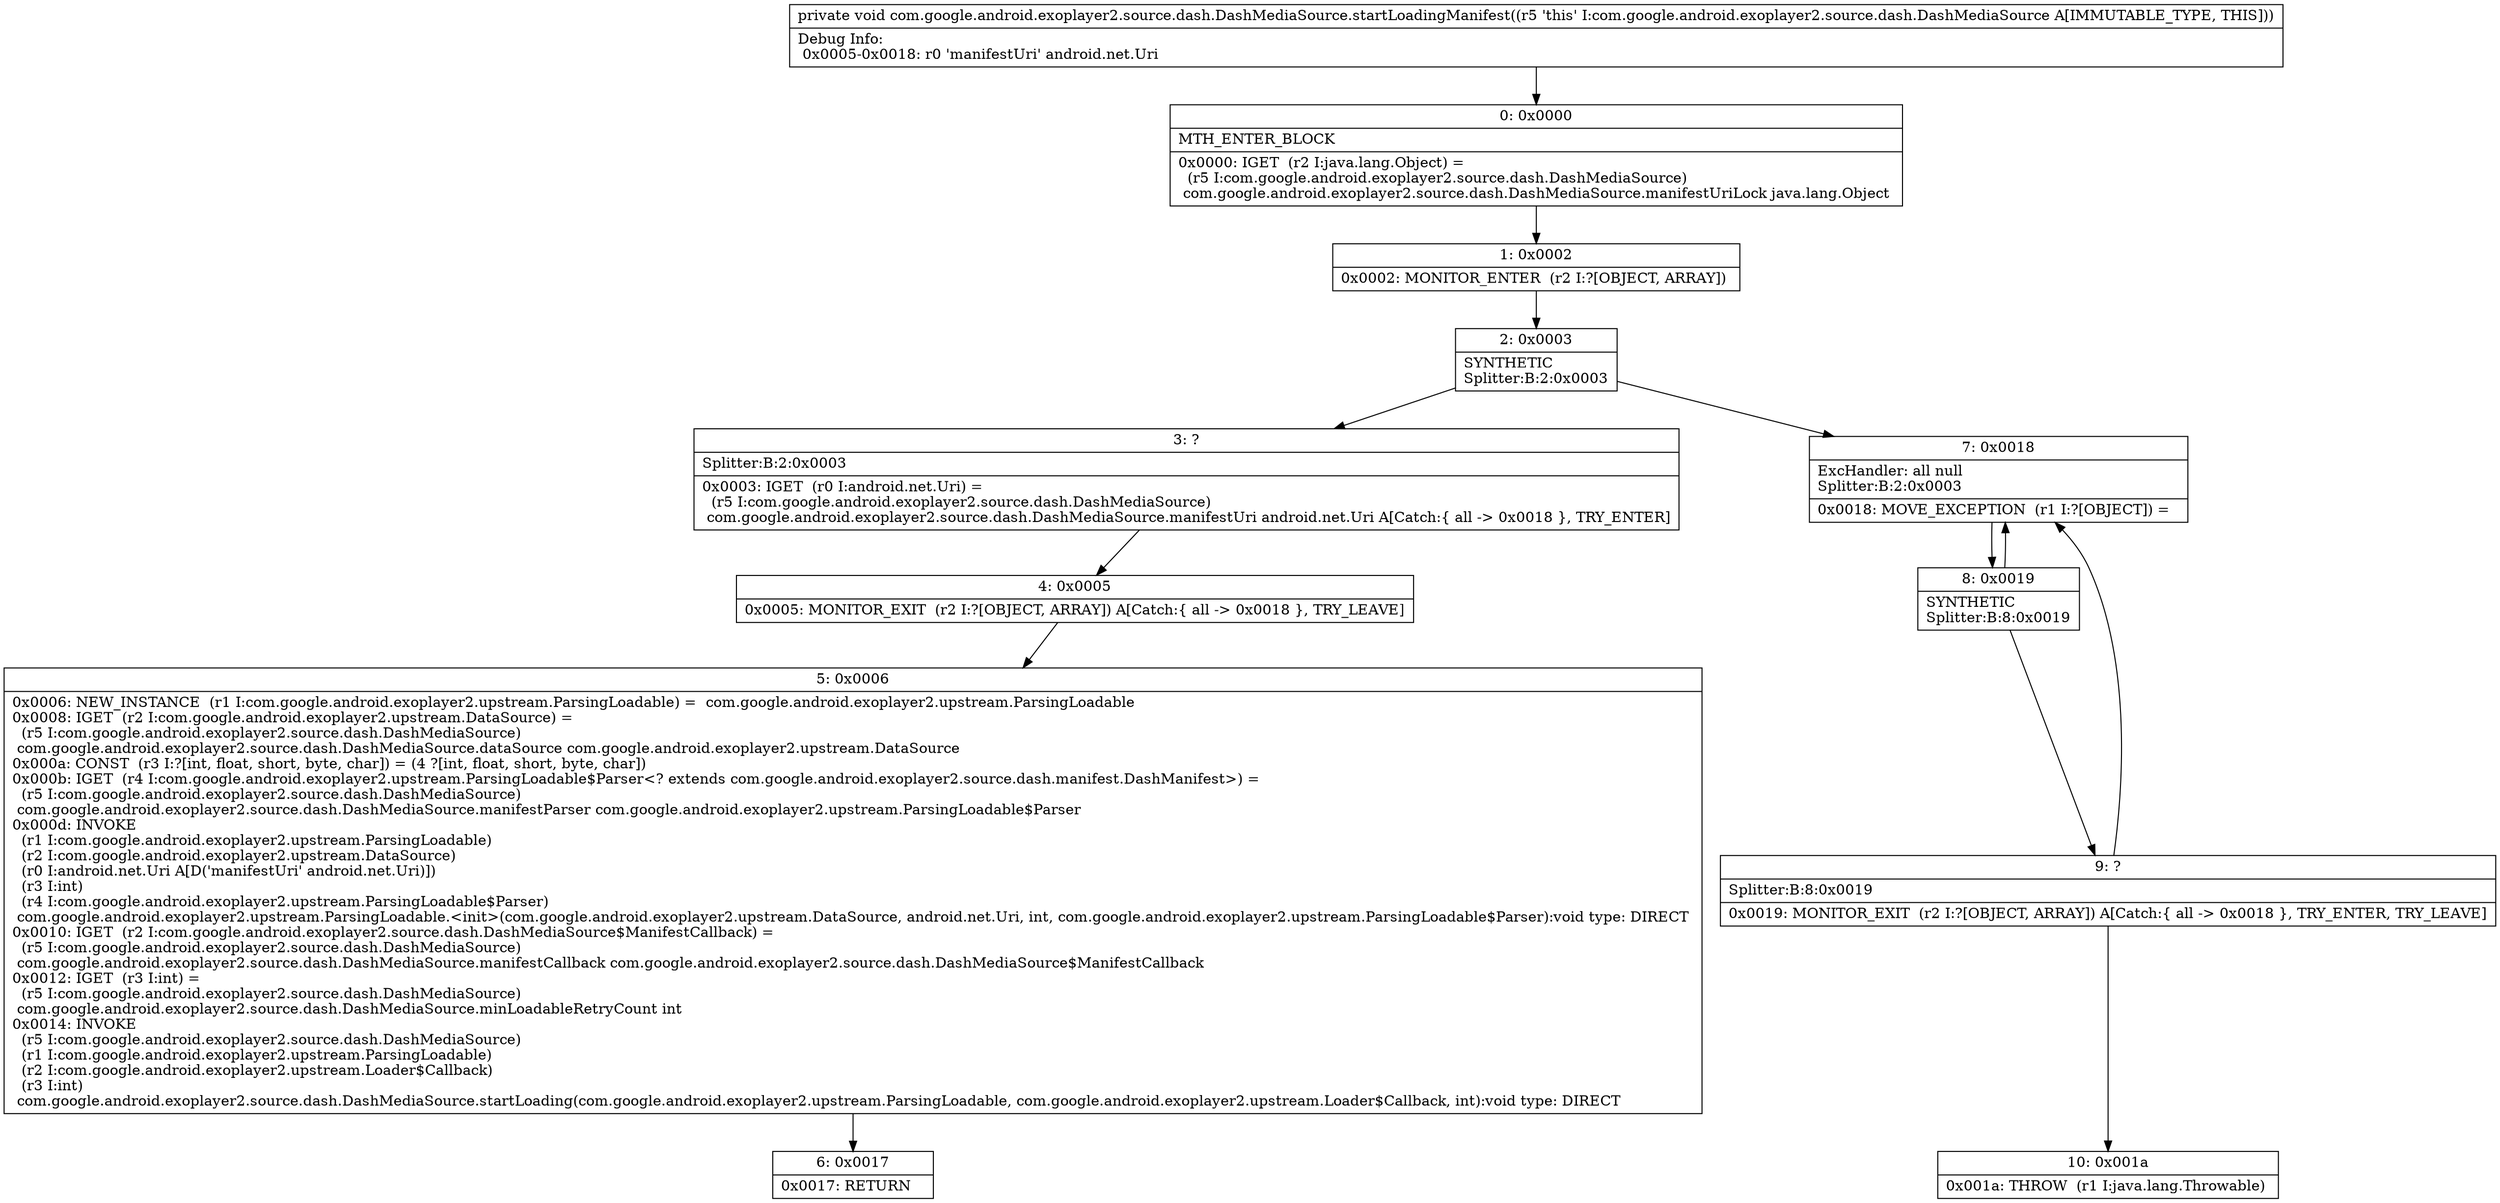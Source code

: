 digraph "CFG forcom.google.android.exoplayer2.source.dash.DashMediaSource.startLoadingManifest()V" {
Node_0 [shape=record,label="{0\:\ 0x0000|MTH_ENTER_BLOCK\l|0x0000: IGET  (r2 I:java.lang.Object) = \l  (r5 I:com.google.android.exoplayer2.source.dash.DashMediaSource)\l com.google.android.exoplayer2.source.dash.DashMediaSource.manifestUriLock java.lang.Object \l}"];
Node_1 [shape=record,label="{1\:\ 0x0002|0x0002: MONITOR_ENTER  (r2 I:?[OBJECT, ARRAY]) \l}"];
Node_2 [shape=record,label="{2\:\ 0x0003|SYNTHETIC\lSplitter:B:2:0x0003\l}"];
Node_3 [shape=record,label="{3\:\ ?|Splitter:B:2:0x0003\l|0x0003: IGET  (r0 I:android.net.Uri) = \l  (r5 I:com.google.android.exoplayer2.source.dash.DashMediaSource)\l com.google.android.exoplayer2.source.dash.DashMediaSource.manifestUri android.net.Uri A[Catch:\{ all \-\> 0x0018 \}, TRY_ENTER]\l}"];
Node_4 [shape=record,label="{4\:\ 0x0005|0x0005: MONITOR_EXIT  (r2 I:?[OBJECT, ARRAY]) A[Catch:\{ all \-\> 0x0018 \}, TRY_LEAVE]\l}"];
Node_5 [shape=record,label="{5\:\ 0x0006|0x0006: NEW_INSTANCE  (r1 I:com.google.android.exoplayer2.upstream.ParsingLoadable) =  com.google.android.exoplayer2.upstream.ParsingLoadable \l0x0008: IGET  (r2 I:com.google.android.exoplayer2.upstream.DataSource) = \l  (r5 I:com.google.android.exoplayer2.source.dash.DashMediaSource)\l com.google.android.exoplayer2.source.dash.DashMediaSource.dataSource com.google.android.exoplayer2.upstream.DataSource \l0x000a: CONST  (r3 I:?[int, float, short, byte, char]) = (4 ?[int, float, short, byte, char]) \l0x000b: IGET  (r4 I:com.google.android.exoplayer2.upstream.ParsingLoadable$Parser\<? extends com.google.android.exoplayer2.source.dash.manifest.DashManifest\>) = \l  (r5 I:com.google.android.exoplayer2.source.dash.DashMediaSource)\l com.google.android.exoplayer2.source.dash.DashMediaSource.manifestParser com.google.android.exoplayer2.upstream.ParsingLoadable$Parser \l0x000d: INVOKE  \l  (r1 I:com.google.android.exoplayer2.upstream.ParsingLoadable)\l  (r2 I:com.google.android.exoplayer2.upstream.DataSource)\l  (r0 I:android.net.Uri A[D('manifestUri' android.net.Uri)])\l  (r3 I:int)\l  (r4 I:com.google.android.exoplayer2.upstream.ParsingLoadable$Parser)\l com.google.android.exoplayer2.upstream.ParsingLoadable.\<init\>(com.google.android.exoplayer2.upstream.DataSource, android.net.Uri, int, com.google.android.exoplayer2.upstream.ParsingLoadable$Parser):void type: DIRECT \l0x0010: IGET  (r2 I:com.google.android.exoplayer2.source.dash.DashMediaSource$ManifestCallback) = \l  (r5 I:com.google.android.exoplayer2.source.dash.DashMediaSource)\l com.google.android.exoplayer2.source.dash.DashMediaSource.manifestCallback com.google.android.exoplayer2.source.dash.DashMediaSource$ManifestCallback \l0x0012: IGET  (r3 I:int) = \l  (r5 I:com.google.android.exoplayer2.source.dash.DashMediaSource)\l com.google.android.exoplayer2.source.dash.DashMediaSource.minLoadableRetryCount int \l0x0014: INVOKE  \l  (r5 I:com.google.android.exoplayer2.source.dash.DashMediaSource)\l  (r1 I:com.google.android.exoplayer2.upstream.ParsingLoadable)\l  (r2 I:com.google.android.exoplayer2.upstream.Loader$Callback)\l  (r3 I:int)\l com.google.android.exoplayer2.source.dash.DashMediaSource.startLoading(com.google.android.exoplayer2.upstream.ParsingLoadable, com.google.android.exoplayer2.upstream.Loader$Callback, int):void type: DIRECT \l}"];
Node_6 [shape=record,label="{6\:\ 0x0017|0x0017: RETURN   \l}"];
Node_7 [shape=record,label="{7\:\ 0x0018|ExcHandler: all null\lSplitter:B:2:0x0003\l|0x0018: MOVE_EXCEPTION  (r1 I:?[OBJECT]) =  \l}"];
Node_8 [shape=record,label="{8\:\ 0x0019|SYNTHETIC\lSplitter:B:8:0x0019\l}"];
Node_9 [shape=record,label="{9\:\ ?|Splitter:B:8:0x0019\l|0x0019: MONITOR_EXIT  (r2 I:?[OBJECT, ARRAY]) A[Catch:\{ all \-\> 0x0018 \}, TRY_ENTER, TRY_LEAVE]\l}"];
Node_10 [shape=record,label="{10\:\ 0x001a|0x001a: THROW  (r1 I:java.lang.Throwable) \l}"];
MethodNode[shape=record,label="{private void com.google.android.exoplayer2.source.dash.DashMediaSource.startLoadingManifest((r5 'this' I:com.google.android.exoplayer2.source.dash.DashMediaSource A[IMMUTABLE_TYPE, THIS]))  | Debug Info:\l  0x0005\-0x0018: r0 'manifestUri' android.net.Uri\l}"];
MethodNode -> Node_0;
Node_0 -> Node_1;
Node_1 -> Node_2;
Node_2 -> Node_3;
Node_2 -> Node_7;
Node_3 -> Node_4;
Node_4 -> Node_5;
Node_5 -> Node_6;
Node_7 -> Node_8;
Node_8 -> Node_9;
Node_8 -> Node_7;
Node_9 -> Node_10;
Node_9 -> Node_7;
}

